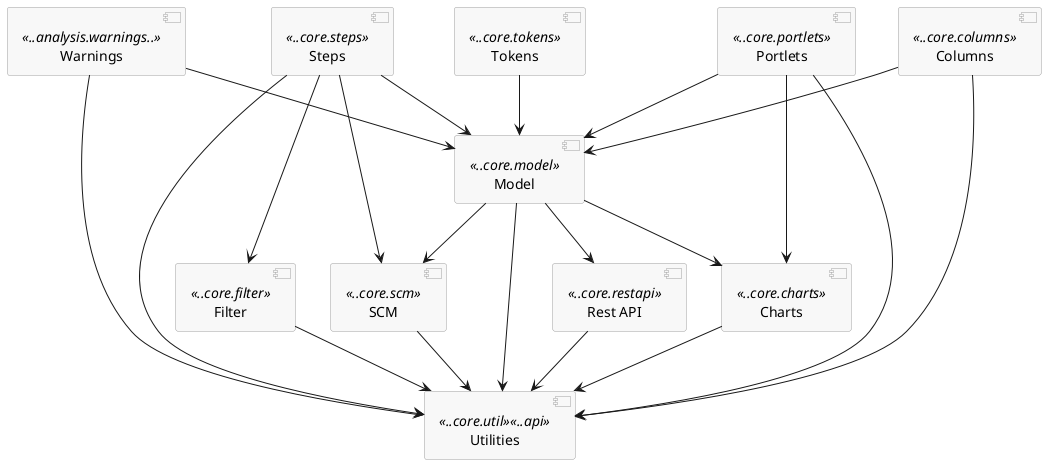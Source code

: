 @startuml

skinparam componentStyle uml2
skinparam component {
  BorderColor #a0a0a0
  BackgroundColor #f8f8f8
}

[Warnings] <<..analysis.warnings..>>
[Steps] <<..core.steps>>

[Model] <<..core.model>>

[Charts] <<..core.charts>>
[Filter] <<..core.filter>>
[Portlets] <<..core.portlets>>
[Columns] <<..core.columns>>
[Rest API] <<..core.restapi>>
[SCM] <<..core.scm>>
[Tokens] <<..core.tokens>>
[Utilities] <<..core.util>> <<..api>>

[Warnings] --> [Utilities]
[Warnings] --> [Model]

[Steps] --> [Utilities]
[Steps] --> [Model]
[Steps] --> [SCM]
[Steps] ---> [Filter]

[Tokens] --> [Model]

[Portlets] --> [Model]
[Portlets] --> [Utilities]
[Portlets] --> [Charts]

[Columns] --> [Model]
[Columns] --> [Utilities]

[Model] --> [Utilities]
[Model] --> [Charts]
[Model] --> [SCM]
[Model] --> [Rest API]

[Charts] --> [Utilities]
[Rest API] --> [Utilities]
[Filter] --> [Utilities]
[SCM] --> [Utilities]

@enduml